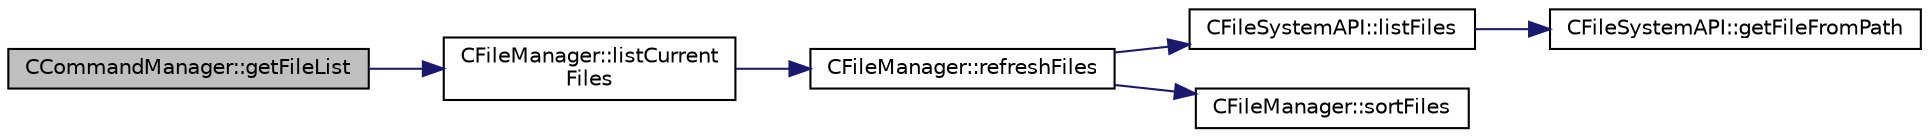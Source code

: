 digraph "CCommandManager::getFileList"
{
 // LATEX_PDF_SIZE
  edge [fontname="Helvetica",fontsize="10",labelfontname="Helvetica",labelfontsize="10"];
  node [fontname="Helvetica",fontsize="10",shape=record];
  rankdir="LR";
  Node1 [label="CCommandManager::getFileList",height=0.2,width=0.4,color="black", fillcolor="grey75", style="filled", fontcolor="black",tooltip=" "];
  Node1 -> Node2 [color="midnightblue",fontsize="10",style="solid",fontname="Helvetica"];
  Node2 [label="CFileManager::listCurrent\lFiles",height=0.2,width=0.4,color="black", fillcolor="white", style="filled",URL="$classCFileManager.html#a1c70fbd10852e0dca8bb066686129b00",tooltip=" "];
  Node2 -> Node3 [color="midnightblue",fontsize="10",style="solid",fontname="Helvetica"];
  Node3 [label="CFileManager::refreshFiles",height=0.2,width=0.4,color="black", fillcolor="white", style="filled",URL="$classCFileManager.html#a739d78e2f8fdf7e8f86e1bdece9702fd",tooltip=" "];
  Node3 -> Node4 [color="midnightblue",fontsize="10",style="solid",fontname="Helvetica"];
  Node4 [label="CFileSystemAPI::listFiles",height=0.2,width=0.4,color="black", fillcolor="white", style="filled",URL="$classCFileSystemAPI.html#a01982170a8917d4f080710c39a86aeb0",tooltip=" "];
  Node4 -> Node5 [color="midnightblue",fontsize="10",style="solid",fontname="Helvetica"];
  Node5 [label="CFileSystemAPI::getFileFromPath",height=0.2,width=0.4,color="black", fillcolor="white", style="filled",URL="$classCFileSystemAPI.html#a367959d77505b73ea292806d12510744",tooltip=" "];
  Node3 -> Node6 [color="midnightblue",fontsize="10",style="solid",fontname="Helvetica"];
  Node6 [label="CFileManager::sortFiles",height=0.2,width=0.4,color="black", fillcolor="white", style="filled",URL="$classCFileManager.html#abdbd0f778f8d08bde297ba6caa25fc84",tooltip=" "];
}
